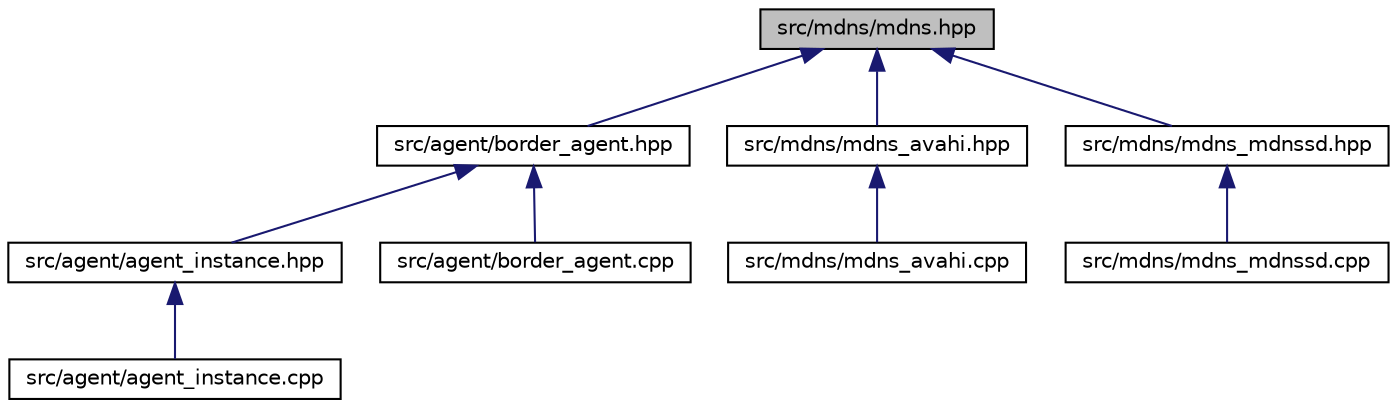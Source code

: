 digraph "src/mdns/mdns.hpp"
{
  edge [fontname="Helvetica",fontsize="10",labelfontname="Helvetica",labelfontsize="10"];
  node [fontname="Helvetica",fontsize="10",shape=record];
  Node3 [label="src/mdns/mdns.hpp",height=0.2,width=0.4,color="black", fillcolor="grey75", style="filled", fontcolor="black"];
  Node3 -> Node4 [dir="back",color="midnightblue",fontsize="10",style="solid",fontname="Helvetica"];
  Node4 [label="src/agent/border_agent.hpp",height=0.2,width=0.4,color="black", fillcolor="white", style="filled",URL="$de/df0/border__agent_8hpp.html",tooltip="This file includes definition for Thread border agent. "];
  Node4 -> Node5 [dir="back",color="midnightblue",fontsize="10",style="solid",fontname="Helvetica"];
  Node5 [label="src/agent/agent_instance.hpp",height=0.2,width=0.4,color="black", fillcolor="white", style="filled",URL="$d1/db5/agent__instance_8hpp.html",tooltip="This file includes definition for Thread border router agent instance. "];
  Node5 -> Node6 [dir="back",color="midnightblue",fontsize="10",style="solid",fontname="Helvetica"];
  Node6 [label="src/agent/agent_instance.cpp",height=0.2,width=0.4,color="black", fillcolor="white", style="filled",URL="$da/d27/agent__instance_8cpp.html",tooltip="This file includes implementation for Thread border router agent instance. "];
  Node4 -> Node7 [dir="back",color="midnightblue",fontsize="10",style="solid",fontname="Helvetica"];
  Node7 [label="src/agent/border_agent.cpp",height=0.2,width=0.4,color="black", fillcolor="white", style="filled",URL="$d1/dbe/border__agent_8cpp.html",tooltip="The file implements the Thread border agent. "];
  Node3 -> Node8 [dir="back",color="midnightblue",fontsize="10",style="solid",fontname="Helvetica"];
  Node8 [label="src/mdns/mdns_avahi.hpp",height=0.2,width=0.4,color="black", fillcolor="white", style="filled",URL="$d1/dde/mdns__avahi_8hpp.html",tooltip="This file includes definition for MDNS service based on avahi. "];
  Node8 -> Node9 [dir="back",color="midnightblue",fontsize="10",style="solid",fontname="Helvetica"];
  Node9 [label="src/mdns/mdns_avahi.cpp",height=0.2,width=0.4,color="black", fillcolor="white", style="filled",URL="$d6/daf/mdns__avahi_8cpp.html",tooltip="This file implements MDNS service based on avahi. "];
  Node3 -> Node10 [dir="back",color="midnightblue",fontsize="10",style="solid",fontname="Helvetica"];
  Node10 [label="src/mdns/mdns_mdnssd.hpp",height=0.2,width=0.4,color="black", fillcolor="white", style="filled",URL="$dc/d30/mdns__mdnssd_8hpp.html",tooltip="This file includes definition for MDNS service. "];
  Node10 -> Node11 [dir="back",color="midnightblue",fontsize="10",style="solid",fontname="Helvetica"];
  Node11 [label="src/mdns/mdns_mdnssd.cpp",height=0.2,width=0.4,color="black", fillcolor="white", style="filled",URL="$d5/d69/mdns__mdnssd_8cpp.html",tooltip="This file implements MDNS service based on avahi. "];
}
